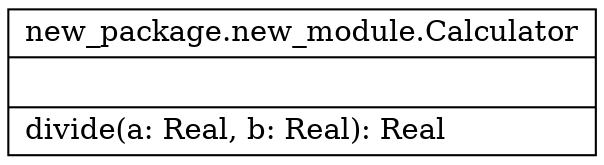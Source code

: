 digraph "classes_new_package" {
rankdir=BT
charset="utf-8"
"new_package.new_module.Calculator" [color="black", fontcolor="black", label="{new_package.new_module.Calculator|\l|divide(a: Real, b: Real): Real\l}", shape="record", style="solid"];
}
